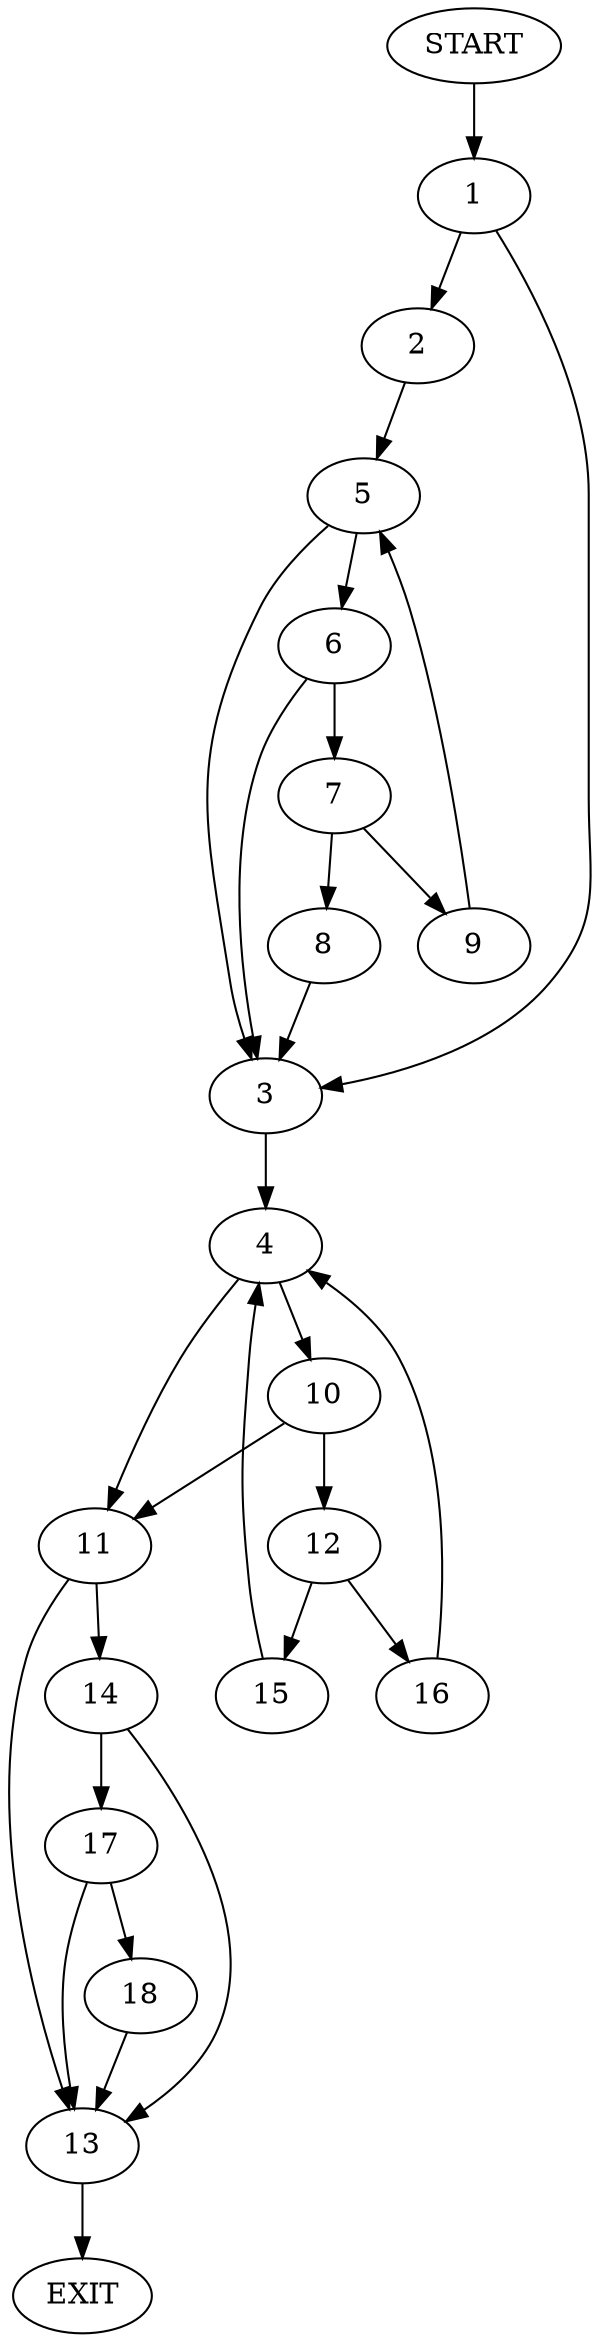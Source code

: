 digraph {
0 [label="START"]
19 [label="EXIT"]
0 -> 1
1 -> 2
1 -> 3
3 -> 4
2 -> 5
5 -> 6
5 -> 3
6 -> 7
6 -> 3
7 -> 8
7 -> 9
9 -> 5
8 -> 3
4 -> 10
4 -> 11
10 -> 12
10 -> 11
11 -> 13
11 -> 14
12 -> 15
12 -> 16
15 -> 4
16 -> 4
13 -> 19
14 -> 13
14 -> 17
17 -> 18
17 -> 13
18 -> 13
}
